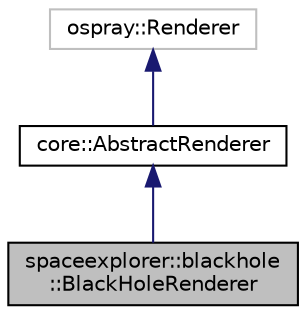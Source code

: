 digraph "spaceexplorer::blackhole::BlackHoleRenderer"
{
 // LATEX_PDF_SIZE
  edge [fontname="Helvetica",fontsize="10",labelfontname="Helvetica",labelfontsize="10"];
  node [fontname="Helvetica",fontsize="10",shape=record];
  Node1 [label="spaceexplorer::blackhole\l::BlackHoleRenderer",height=0.2,width=0.4,color="black", fillcolor="grey75", style="filled", fontcolor="black",tooltip=" "];
  Node2 -> Node1 [dir="back",color="midnightblue",fontsize="10",style="solid",fontname="Helvetica"];
  Node2 [label="core::AbstractRenderer",height=0.2,width=0.4,color="black", fillcolor="white", style="filled",URL="$d1/d37/classcore_1_1AbstractRenderer.html",tooltip=" "];
  Node3 -> Node2 [dir="back",color="midnightblue",fontsize="10",style="solid",fontname="Helvetica"];
  Node3 [label="ospray::Renderer",height=0.2,width=0.4,color="grey75", fillcolor="white", style="filled",tooltip=" "];
}

